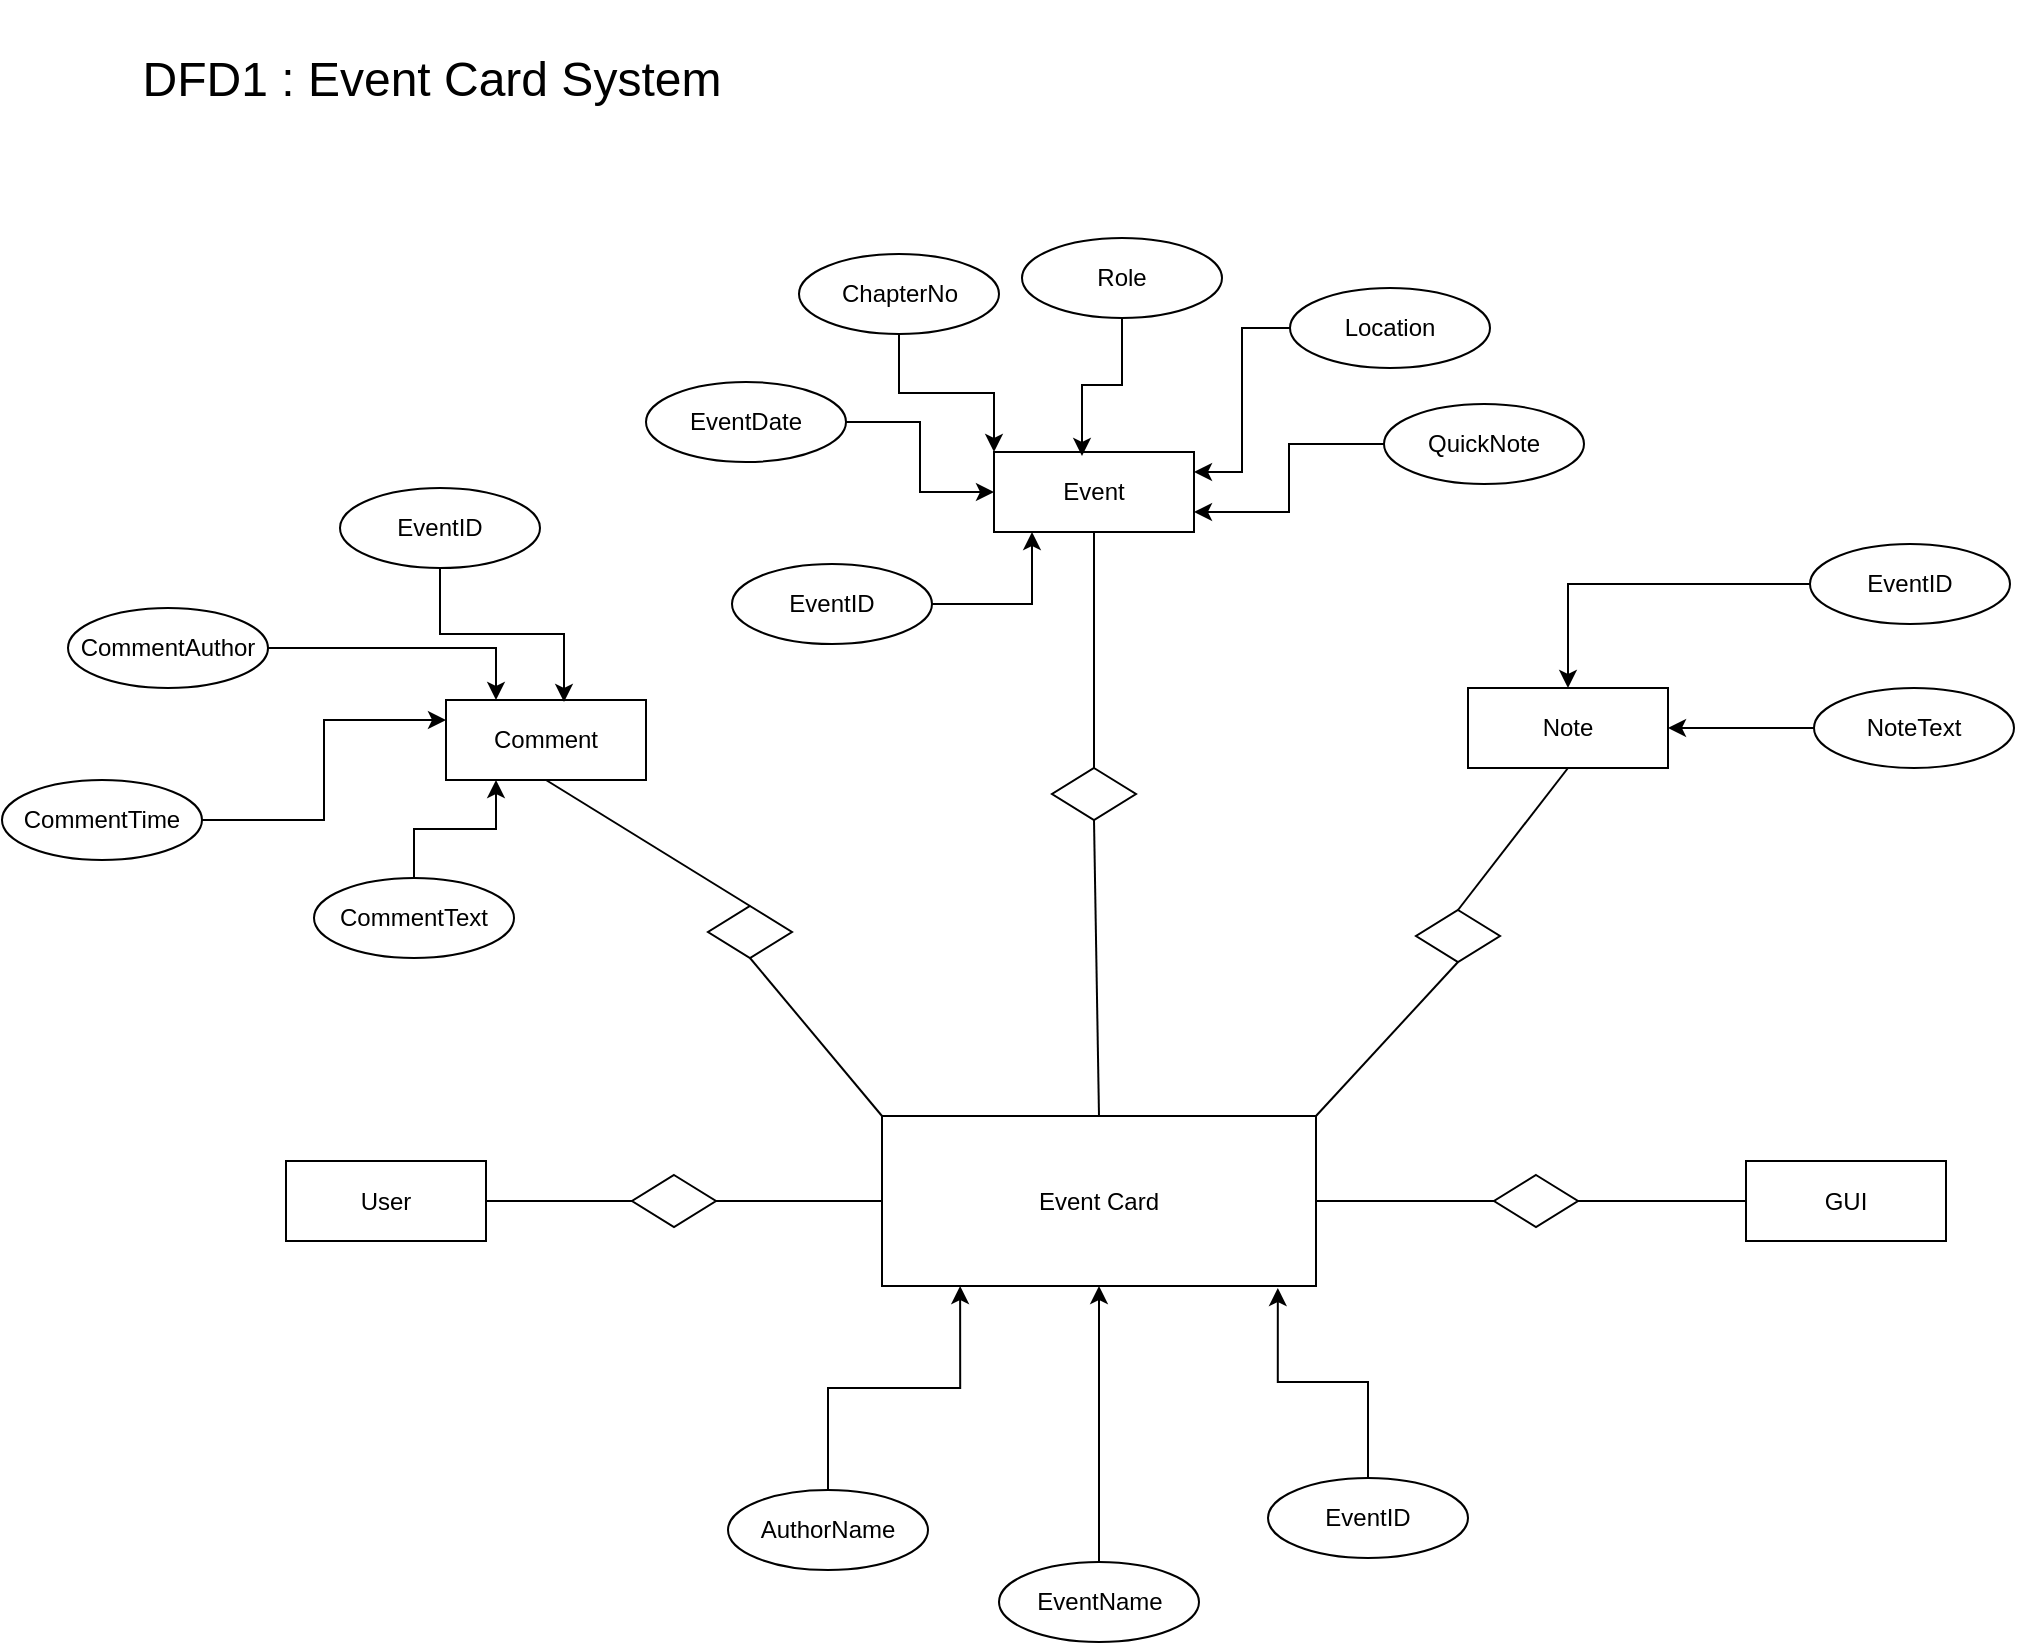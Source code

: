 <mxfile version="14.6.6" type="embed"><diagram id="OwJAdhEKimbMbpAmpFVW" name="Page-1"><mxGraphModel dx="1826" dy="784" grid="0" gridSize="10" guides="1" tooltips="1" connect="1" arrows="1" fold="1" page="0" pageScale="1" pageWidth="850" pageHeight="1100" math="0" shadow="0"><root><mxCell id="0"/><mxCell id="1" parent="0"/><mxCell id="2" value="DFD1 : Event Card System" style="text;html=1;strokeColor=none;fillColor=none;align=center;verticalAlign=middle;whiteSpace=wrap;rounded=0;fontSize=24;" parent="1" vertex="1"><mxGeometry x="-178" y="50" width="300" height="80" as="geometry"/></mxCell><mxCell id="3" value="Event Card" style="whiteSpace=wrap;html=1;align=center;" parent="1" vertex="1"><mxGeometry x="197" y="608" width="217" height="85" as="geometry"/></mxCell><mxCell id="4" value="Comment" style="whiteSpace=wrap;html=1;align=center;" parent="1" vertex="1"><mxGeometry x="-21" y="400" width="100" height="40" as="geometry"/></mxCell><mxCell id="5" value="" style="shape=rhombus;perimeter=rhombusPerimeter;whiteSpace=wrap;html=1;align=center;" parent="1" vertex="1"><mxGeometry x="110" y="503" width="42" height="26" as="geometry"/></mxCell><mxCell id="6" value="" style="endArrow=none;html=1;rounded=0;exitX=0.5;exitY=1;exitDx=0;exitDy=0;entryX=0.5;entryY=0;entryDx=0;entryDy=0;" parent="1" source="4" target="5" edge="1"><mxGeometry relative="1" as="geometry"><mxPoint x="289" y="552" as="sourcePoint"/><mxPoint x="449" y="552" as="targetPoint"/></mxGeometry></mxCell><mxCell id="7" value="" style="endArrow=none;html=1;rounded=0;exitX=0;exitY=0;exitDx=0;exitDy=0;entryX=0.5;entryY=1;entryDx=0;entryDy=0;" parent="1" source="3" target="5" edge="1"><mxGeometry relative="1" as="geometry"><mxPoint x="211.75" y="608" as="sourcePoint"/><mxPoint x="210" y="524" as="targetPoint"/></mxGeometry></mxCell><mxCell id="13" value="Event" style="whiteSpace=wrap;html=1;align=center;" parent="1" vertex="1"><mxGeometry x="253" y="276" width="100" height="40" as="geometry"/></mxCell><mxCell id="14" value="" style="shape=rhombus;perimeter=rhombusPerimeter;whiteSpace=wrap;html=1;align=center;" parent="1" vertex="1"><mxGeometry x="282" y="434" width="42" height="26" as="geometry"/></mxCell><mxCell id="15" value="" style="endArrow=none;html=1;rounded=0;exitX=0.5;exitY=1;exitDx=0;exitDy=0;entryX=0.5;entryY=0;entryDx=0;entryDy=0;" parent="1" source="13" target="14" edge="1"><mxGeometry relative="1" as="geometry"><mxPoint x="395.5" y="552" as="sourcePoint"/><mxPoint x="555.5" y="552" as="targetPoint"/></mxGeometry></mxCell><mxCell id="16" value="" style="endArrow=none;html=1;rounded=0;exitX=0.5;exitY=0;exitDx=0;exitDy=0;entryX=0.5;entryY=1;entryDx=0;entryDy=0;" parent="1" source="3" target="14" edge="1"><mxGeometry relative="1" as="geometry"><mxPoint x="306.25" y="602" as="sourcePoint"/><mxPoint x="304.5" y="518" as="targetPoint"/></mxGeometry></mxCell><mxCell id="17" value="Note" style="whiteSpace=wrap;html=1;align=center;" parent="1" vertex="1"><mxGeometry x="490" y="394" width="100" height="40" as="geometry"/></mxCell><mxCell id="18" value="" style="shape=rhombus;perimeter=rhombusPerimeter;whiteSpace=wrap;html=1;align=center;" parent="1" vertex="1"><mxGeometry x="464" y="505" width="42" height="26" as="geometry"/></mxCell><mxCell id="19" value="" style="endArrow=none;html=1;rounded=0;exitX=0.5;exitY=1;exitDx=0;exitDy=0;entryX=0.5;entryY=0;entryDx=0;entryDy=0;" parent="1" source="17" target="18" edge="1"><mxGeometry relative="1" as="geometry"><mxPoint x="505" y="552" as="sourcePoint"/><mxPoint x="665" y="552" as="targetPoint"/></mxGeometry></mxCell><mxCell id="20" value="" style="endArrow=none;html=1;rounded=0;exitX=1;exitY=0;exitDx=0;exitDy=0;entryX=0.5;entryY=1;entryDx=0;entryDy=0;" parent="1" source="3" target="18" edge="1"><mxGeometry relative="1" as="geometry"><mxPoint x="414" y="608" as="sourcePoint"/><mxPoint x="414" y="518" as="targetPoint"/></mxGeometry></mxCell><mxCell id="21" value="User" style="whiteSpace=wrap;html=1;align=center;" parent="1" vertex="1"><mxGeometry x="-101" y="630.5" width="100" height="40" as="geometry"/></mxCell><mxCell id="22" value="" style="shape=rhombus;perimeter=rhombusPerimeter;whiteSpace=wrap;html=1;align=center;" parent="1" vertex="1"><mxGeometry x="72" y="637.5" width="42" height="26" as="geometry"/></mxCell><mxCell id="23" value="" style="endArrow=none;html=1;rounded=0;exitX=1;exitY=0.5;exitDx=0;exitDy=0;entryX=0;entryY=0.5;entryDx=0;entryDy=0;" parent="1" source="21" target="22" edge="1"><mxGeometry relative="1" as="geometry"><mxPoint x="111" y="586" as="sourcePoint"/><mxPoint x="271" y="586" as="targetPoint"/></mxGeometry></mxCell><mxCell id="24" value="" style="endArrow=none;html=1;rounded=0;exitX=0;exitY=0.5;exitDx=0;exitDy=0;entryX=1;entryY=0.5;entryDx=0;entryDy=0;" parent="1" source="3" target="22" edge="1"><mxGeometry relative="1" as="geometry"><mxPoint x="19.0" y="642" as="sourcePoint"/><mxPoint x="32" y="558" as="targetPoint"/></mxGeometry></mxCell><mxCell id="25" value="GUI" style="whiteSpace=wrap;html=1;align=center;" parent="1" vertex="1"><mxGeometry x="629" y="630.5" width="100" height="40" as="geometry"/></mxCell><mxCell id="26" value="" style="shape=rhombus;perimeter=rhombusPerimeter;whiteSpace=wrap;html=1;align=center;" parent="1" vertex="1"><mxGeometry x="503" y="637.5" width="42" height="26" as="geometry"/></mxCell><mxCell id="27" value="" style="endArrow=none;html=1;rounded=0;entryX=0;entryY=0.5;entryDx=0;entryDy=0;exitX=1;exitY=0.5;exitDx=0;exitDy=0;" parent="1" source="3" target="26" edge="1"><mxGeometry relative="1" as="geometry"><mxPoint x="480" y="635" as="sourcePoint"/><mxPoint x="706" y="588.5" as="targetPoint"/></mxGeometry></mxCell><mxCell id="28" value="" style="endArrow=none;html=1;rounded=0;exitX=0;exitY=0.5;exitDx=0;exitDy=0;entryX=1;entryY=0.5;entryDx=0;entryDy=0;" parent="1" source="25" target="26" edge="1"><mxGeometry relative="1" as="geometry"><mxPoint x="632" y="653" as="sourcePoint"/><mxPoint x="467" y="560.5" as="targetPoint"/></mxGeometry></mxCell><mxCell id="30" style="edgeStyle=orthogonalEdgeStyle;rounded=0;orthogonalLoop=1;jettySize=auto;html=1;entryX=0.18;entryY=1;entryDx=0;entryDy=0;entryPerimeter=0;" parent="1" source="29" target="3" edge="1"><mxGeometry relative="1" as="geometry"/></mxCell><mxCell id="29" value="AuthorName" style="ellipse;whiteSpace=wrap;html=1;align=center;" parent="1" vertex="1"><mxGeometry x="120" y="795" width="100" height="40" as="geometry"/></mxCell><mxCell id="32" style="edgeStyle=orthogonalEdgeStyle;rounded=0;orthogonalLoop=1;jettySize=auto;html=1;" parent="1" source="31" target="3" edge="1"><mxGeometry relative="1" as="geometry"/></mxCell><mxCell id="31" value="EventName" style="ellipse;whiteSpace=wrap;html=1;align=center;" parent="1" vertex="1"><mxGeometry x="255.5" y="831" width="100" height="40" as="geometry"/></mxCell><mxCell id="34" style="edgeStyle=orthogonalEdgeStyle;rounded=0;orthogonalLoop=1;jettySize=auto;html=1;entryX=0.912;entryY=1.012;entryDx=0;entryDy=0;entryPerimeter=0;" parent="1" source="33" target="3" edge="1"><mxGeometry relative="1" as="geometry"/></mxCell><mxCell id="33" value="EventID" style="ellipse;whiteSpace=wrap;html=1;align=center;" parent="1" vertex="1"><mxGeometry x="390" y="789" width="100" height="40" as="geometry"/></mxCell><mxCell id="42" style="edgeStyle=orthogonalEdgeStyle;rounded=0;orthogonalLoop=1;jettySize=auto;html=1;entryX=0;entryY=0.5;entryDx=0;entryDy=0;" parent="1" source="36" target="13" edge="1"><mxGeometry relative="1" as="geometry"/></mxCell><mxCell id="36" value="EventDate" style="ellipse;whiteSpace=wrap;html=1;align=center;" parent="1" vertex="1"><mxGeometry x="79" y="241" width="100" height="40" as="geometry"/></mxCell><mxCell id="43" style="edgeStyle=orthogonalEdgeStyle;rounded=0;orthogonalLoop=1;jettySize=auto;html=1;entryX=0;entryY=0;entryDx=0;entryDy=0;" parent="1" source="37" target="13" edge="1"><mxGeometry relative="1" as="geometry"/></mxCell><mxCell id="37" value="ChapterNo" style="ellipse;whiteSpace=wrap;html=1;align=center;" parent="1" vertex="1"><mxGeometry x="155.5" y="177" width="100" height="40" as="geometry"/></mxCell><mxCell id="44" style="edgeStyle=orthogonalEdgeStyle;rounded=0;orthogonalLoop=1;jettySize=auto;html=1;entryX=0.44;entryY=0.05;entryDx=0;entryDy=0;entryPerimeter=0;" parent="1" source="38" target="13" edge="1"><mxGeometry relative="1" as="geometry"/></mxCell><mxCell id="38" value="Role" style="ellipse;whiteSpace=wrap;html=1;align=center;" parent="1" vertex="1"><mxGeometry x="267" y="169" width="100" height="40" as="geometry"/></mxCell><mxCell id="45" style="edgeStyle=orthogonalEdgeStyle;rounded=0;orthogonalLoop=1;jettySize=auto;html=1;entryX=1;entryY=0.25;entryDx=0;entryDy=0;" parent="1" source="39" target="13" edge="1"><mxGeometry relative="1" as="geometry"/></mxCell><mxCell id="39" value="Location" style="ellipse;whiteSpace=wrap;html=1;align=center;" parent="1" vertex="1"><mxGeometry x="401" y="194" width="100" height="40" as="geometry"/></mxCell><mxCell id="46" style="edgeStyle=orthogonalEdgeStyle;rounded=0;orthogonalLoop=1;jettySize=auto;html=1;entryX=1;entryY=0.75;entryDx=0;entryDy=0;" parent="1" source="40" target="13" edge="1"><mxGeometry relative="1" as="geometry"><mxPoint x="358" y="309" as="targetPoint"/></mxGeometry></mxCell><mxCell id="40" value="QuickNote" style="ellipse;whiteSpace=wrap;html=1;align=center;" parent="1" vertex="1"><mxGeometry x="448" y="252" width="100" height="40" as="geometry"/></mxCell><mxCell id="51" style="edgeStyle=orthogonalEdgeStyle;rounded=0;orthogonalLoop=1;jettySize=auto;html=1;entryX=0.25;entryY=0;entryDx=0;entryDy=0;" parent="1" source="48" target="4" edge="1"><mxGeometry relative="1" as="geometry"/></mxCell><mxCell id="48" value="CommentAuthor" style="ellipse;whiteSpace=wrap;html=1;align=center;" parent="1" vertex="1"><mxGeometry x="-210" y="354" width="100" height="40" as="geometry"/></mxCell><mxCell id="52" style="edgeStyle=orthogonalEdgeStyle;rounded=0;orthogonalLoop=1;jettySize=auto;html=1;entryX=0;entryY=0.25;entryDx=0;entryDy=0;" parent="1" source="49" target="4" edge="1"><mxGeometry relative="1" as="geometry"/></mxCell><mxCell id="49" value="CommentTime" style="ellipse;whiteSpace=wrap;html=1;align=center;" parent="1" vertex="1"><mxGeometry x="-243" y="440" width="100" height="40" as="geometry"/></mxCell><mxCell id="53" style="edgeStyle=orthogonalEdgeStyle;rounded=0;orthogonalLoop=1;jettySize=auto;html=1;entryX=0.25;entryY=1;entryDx=0;entryDy=0;" parent="1" source="50" target="4" edge="1"><mxGeometry relative="1" as="geometry"/></mxCell><mxCell id="50" value="CommentText" style="ellipse;whiteSpace=wrap;html=1;align=center;" parent="1" vertex="1"><mxGeometry x="-87" y="489" width="100" height="40" as="geometry"/></mxCell><mxCell id="55" style="edgeStyle=orthogonalEdgeStyle;rounded=0;orthogonalLoop=1;jettySize=auto;html=1;entryX=1;entryY=0.5;entryDx=0;entryDy=0;" parent="1" source="54" target="17" edge="1"><mxGeometry relative="1" as="geometry"/></mxCell><mxCell id="54" value="NoteText" style="ellipse;whiteSpace=wrap;html=1;align=center;" parent="1" vertex="1"><mxGeometry x="663" y="394" width="100" height="40" as="geometry"/></mxCell><mxCell id="61" style="edgeStyle=orthogonalEdgeStyle;rounded=0;orthogonalLoop=1;jettySize=auto;html=1;" edge="1" parent="1" source="56" target="17"><mxGeometry relative="1" as="geometry"/></mxCell><mxCell id="56" value="EventID" style="ellipse;whiteSpace=wrap;html=1;align=center;" vertex="1" parent="1"><mxGeometry x="661" y="322" width="100" height="40" as="geometry"/></mxCell><mxCell id="60" style="edgeStyle=orthogonalEdgeStyle;rounded=0;orthogonalLoop=1;jettySize=auto;html=1;entryX=0.19;entryY=1;entryDx=0;entryDy=0;entryPerimeter=0;" edge="1" parent="1" source="57" target="13"><mxGeometry relative="1" as="geometry"/></mxCell><mxCell id="57" value="EventID" style="ellipse;whiteSpace=wrap;html=1;align=center;" vertex="1" parent="1"><mxGeometry x="122" y="332" width="100" height="40" as="geometry"/></mxCell><mxCell id="59" style="edgeStyle=orthogonalEdgeStyle;rounded=0;orthogonalLoop=1;jettySize=auto;html=1;entryX=0.59;entryY=0.025;entryDx=0;entryDy=0;entryPerimeter=0;" edge="1" parent="1" source="58" target="4"><mxGeometry relative="1" as="geometry"/></mxCell><mxCell id="58" value="EventID" style="ellipse;whiteSpace=wrap;html=1;align=center;" vertex="1" parent="1"><mxGeometry x="-74" y="294" width="100" height="40" as="geometry"/></mxCell></root></mxGraphModel></diagram></mxfile>